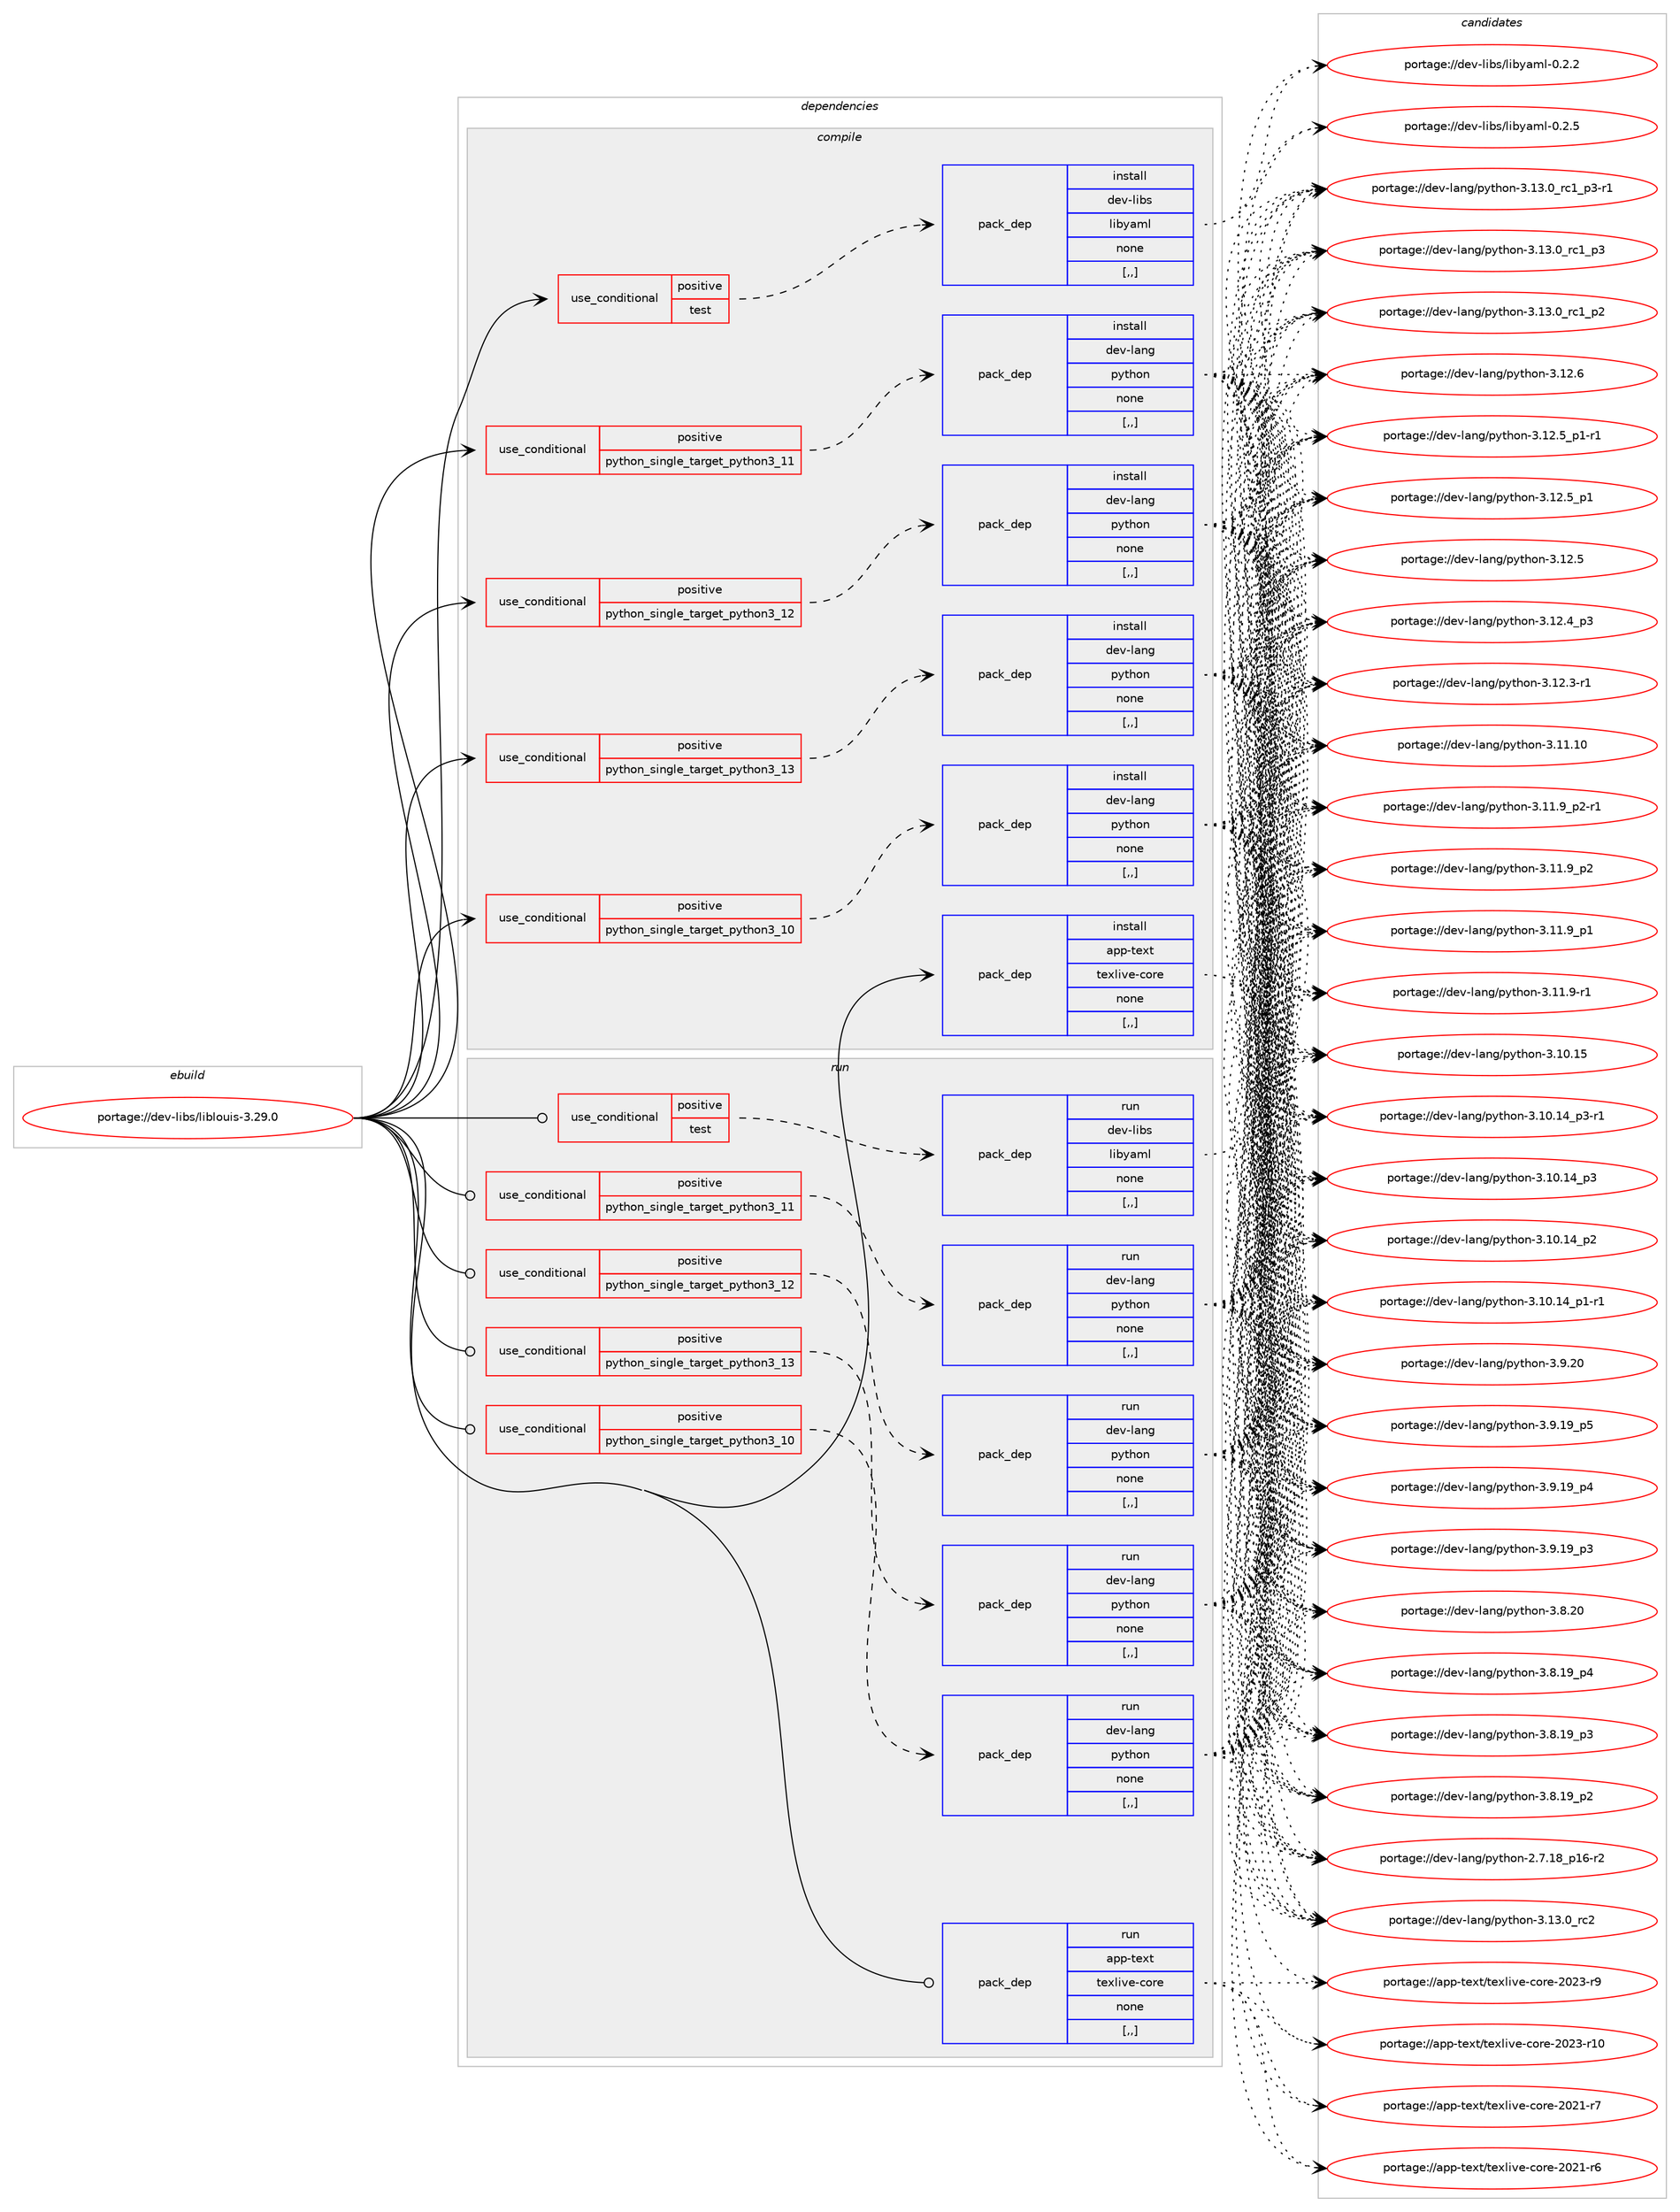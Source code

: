 digraph prolog {

# *************
# Graph options
# *************

newrank=true;
concentrate=true;
compound=true;
graph [rankdir=LR,fontname=Helvetica,fontsize=10,ranksep=1.5];#, ranksep=2.5, nodesep=0.2];
edge  [arrowhead=vee];
node  [fontname=Helvetica,fontsize=10];

# **********
# The ebuild
# **********

subgraph cluster_leftcol {
color=gray;
label=<<i>ebuild</i>>;
id [label="portage://dev-libs/liblouis-3.29.0", color=red, width=4, href="../dev-libs/liblouis-3.29.0.svg"];
}

# ****************
# The dependencies
# ****************

subgraph cluster_midcol {
color=gray;
label=<<i>dependencies</i>>;
subgraph cluster_compile {
fillcolor="#eeeeee";
style=filled;
label=<<i>compile</i>>;
subgraph cond157088 {
dependency604675 [label=<<TABLE BORDER="0" CELLBORDER="1" CELLSPACING="0" CELLPADDING="4"><TR><TD ROWSPAN="3" CELLPADDING="10">use_conditional</TD></TR><TR><TD>positive</TD></TR><TR><TD>python_single_target_python3_10</TD></TR></TABLE>>, shape=none, color=red];
subgraph pack442822 {
dependency604676 [label=<<TABLE BORDER="0" CELLBORDER="1" CELLSPACING="0" CELLPADDING="4" WIDTH="220"><TR><TD ROWSPAN="6" CELLPADDING="30">pack_dep</TD></TR><TR><TD WIDTH="110">install</TD></TR><TR><TD>dev-lang</TD></TR><TR><TD>python</TD></TR><TR><TD>none</TD></TR><TR><TD>[,,]</TD></TR></TABLE>>, shape=none, color=blue];
}
dependency604675:e -> dependency604676:w [weight=20,style="dashed",arrowhead="vee"];
}
id:e -> dependency604675:w [weight=20,style="solid",arrowhead="vee"];
subgraph cond157089 {
dependency604677 [label=<<TABLE BORDER="0" CELLBORDER="1" CELLSPACING="0" CELLPADDING="4"><TR><TD ROWSPAN="3" CELLPADDING="10">use_conditional</TD></TR><TR><TD>positive</TD></TR><TR><TD>python_single_target_python3_11</TD></TR></TABLE>>, shape=none, color=red];
subgraph pack442823 {
dependency604678 [label=<<TABLE BORDER="0" CELLBORDER="1" CELLSPACING="0" CELLPADDING="4" WIDTH="220"><TR><TD ROWSPAN="6" CELLPADDING="30">pack_dep</TD></TR><TR><TD WIDTH="110">install</TD></TR><TR><TD>dev-lang</TD></TR><TR><TD>python</TD></TR><TR><TD>none</TD></TR><TR><TD>[,,]</TD></TR></TABLE>>, shape=none, color=blue];
}
dependency604677:e -> dependency604678:w [weight=20,style="dashed",arrowhead="vee"];
}
id:e -> dependency604677:w [weight=20,style="solid",arrowhead="vee"];
subgraph cond157090 {
dependency604679 [label=<<TABLE BORDER="0" CELLBORDER="1" CELLSPACING="0" CELLPADDING="4"><TR><TD ROWSPAN="3" CELLPADDING="10">use_conditional</TD></TR><TR><TD>positive</TD></TR><TR><TD>python_single_target_python3_12</TD></TR></TABLE>>, shape=none, color=red];
subgraph pack442824 {
dependency604680 [label=<<TABLE BORDER="0" CELLBORDER="1" CELLSPACING="0" CELLPADDING="4" WIDTH="220"><TR><TD ROWSPAN="6" CELLPADDING="30">pack_dep</TD></TR><TR><TD WIDTH="110">install</TD></TR><TR><TD>dev-lang</TD></TR><TR><TD>python</TD></TR><TR><TD>none</TD></TR><TR><TD>[,,]</TD></TR></TABLE>>, shape=none, color=blue];
}
dependency604679:e -> dependency604680:w [weight=20,style="dashed",arrowhead="vee"];
}
id:e -> dependency604679:w [weight=20,style="solid",arrowhead="vee"];
subgraph cond157091 {
dependency604681 [label=<<TABLE BORDER="0" CELLBORDER="1" CELLSPACING="0" CELLPADDING="4"><TR><TD ROWSPAN="3" CELLPADDING="10">use_conditional</TD></TR><TR><TD>positive</TD></TR><TR><TD>python_single_target_python3_13</TD></TR></TABLE>>, shape=none, color=red];
subgraph pack442825 {
dependency604682 [label=<<TABLE BORDER="0" CELLBORDER="1" CELLSPACING="0" CELLPADDING="4" WIDTH="220"><TR><TD ROWSPAN="6" CELLPADDING="30">pack_dep</TD></TR><TR><TD WIDTH="110">install</TD></TR><TR><TD>dev-lang</TD></TR><TR><TD>python</TD></TR><TR><TD>none</TD></TR><TR><TD>[,,]</TD></TR></TABLE>>, shape=none, color=blue];
}
dependency604681:e -> dependency604682:w [weight=20,style="dashed",arrowhead="vee"];
}
id:e -> dependency604681:w [weight=20,style="solid",arrowhead="vee"];
subgraph cond157092 {
dependency604683 [label=<<TABLE BORDER="0" CELLBORDER="1" CELLSPACING="0" CELLPADDING="4"><TR><TD ROWSPAN="3" CELLPADDING="10">use_conditional</TD></TR><TR><TD>positive</TD></TR><TR><TD>test</TD></TR></TABLE>>, shape=none, color=red];
subgraph pack442826 {
dependency604684 [label=<<TABLE BORDER="0" CELLBORDER="1" CELLSPACING="0" CELLPADDING="4" WIDTH="220"><TR><TD ROWSPAN="6" CELLPADDING="30">pack_dep</TD></TR><TR><TD WIDTH="110">install</TD></TR><TR><TD>dev-libs</TD></TR><TR><TD>libyaml</TD></TR><TR><TD>none</TD></TR><TR><TD>[,,]</TD></TR></TABLE>>, shape=none, color=blue];
}
dependency604683:e -> dependency604684:w [weight=20,style="dashed",arrowhead="vee"];
}
id:e -> dependency604683:w [weight=20,style="solid",arrowhead="vee"];
subgraph pack442827 {
dependency604685 [label=<<TABLE BORDER="0" CELLBORDER="1" CELLSPACING="0" CELLPADDING="4" WIDTH="220"><TR><TD ROWSPAN="6" CELLPADDING="30">pack_dep</TD></TR><TR><TD WIDTH="110">install</TD></TR><TR><TD>app-text</TD></TR><TR><TD>texlive-core</TD></TR><TR><TD>none</TD></TR><TR><TD>[,,]</TD></TR></TABLE>>, shape=none, color=blue];
}
id:e -> dependency604685:w [weight=20,style="solid",arrowhead="vee"];
}
subgraph cluster_compileandrun {
fillcolor="#eeeeee";
style=filled;
label=<<i>compile and run</i>>;
}
subgraph cluster_run {
fillcolor="#eeeeee";
style=filled;
label=<<i>run</i>>;
subgraph cond157093 {
dependency604686 [label=<<TABLE BORDER="0" CELLBORDER="1" CELLSPACING="0" CELLPADDING="4"><TR><TD ROWSPAN="3" CELLPADDING="10">use_conditional</TD></TR><TR><TD>positive</TD></TR><TR><TD>python_single_target_python3_10</TD></TR></TABLE>>, shape=none, color=red];
subgraph pack442828 {
dependency604687 [label=<<TABLE BORDER="0" CELLBORDER="1" CELLSPACING="0" CELLPADDING="4" WIDTH="220"><TR><TD ROWSPAN="6" CELLPADDING="30">pack_dep</TD></TR><TR><TD WIDTH="110">run</TD></TR><TR><TD>dev-lang</TD></TR><TR><TD>python</TD></TR><TR><TD>none</TD></TR><TR><TD>[,,]</TD></TR></TABLE>>, shape=none, color=blue];
}
dependency604686:e -> dependency604687:w [weight=20,style="dashed",arrowhead="vee"];
}
id:e -> dependency604686:w [weight=20,style="solid",arrowhead="odot"];
subgraph cond157094 {
dependency604688 [label=<<TABLE BORDER="0" CELLBORDER="1" CELLSPACING="0" CELLPADDING="4"><TR><TD ROWSPAN="3" CELLPADDING="10">use_conditional</TD></TR><TR><TD>positive</TD></TR><TR><TD>python_single_target_python3_11</TD></TR></TABLE>>, shape=none, color=red];
subgraph pack442829 {
dependency604689 [label=<<TABLE BORDER="0" CELLBORDER="1" CELLSPACING="0" CELLPADDING="4" WIDTH="220"><TR><TD ROWSPAN="6" CELLPADDING="30">pack_dep</TD></TR><TR><TD WIDTH="110">run</TD></TR><TR><TD>dev-lang</TD></TR><TR><TD>python</TD></TR><TR><TD>none</TD></TR><TR><TD>[,,]</TD></TR></TABLE>>, shape=none, color=blue];
}
dependency604688:e -> dependency604689:w [weight=20,style="dashed",arrowhead="vee"];
}
id:e -> dependency604688:w [weight=20,style="solid",arrowhead="odot"];
subgraph cond157095 {
dependency604690 [label=<<TABLE BORDER="0" CELLBORDER="1" CELLSPACING="0" CELLPADDING="4"><TR><TD ROWSPAN="3" CELLPADDING="10">use_conditional</TD></TR><TR><TD>positive</TD></TR><TR><TD>python_single_target_python3_12</TD></TR></TABLE>>, shape=none, color=red];
subgraph pack442830 {
dependency604691 [label=<<TABLE BORDER="0" CELLBORDER="1" CELLSPACING="0" CELLPADDING="4" WIDTH="220"><TR><TD ROWSPAN="6" CELLPADDING="30">pack_dep</TD></TR><TR><TD WIDTH="110">run</TD></TR><TR><TD>dev-lang</TD></TR><TR><TD>python</TD></TR><TR><TD>none</TD></TR><TR><TD>[,,]</TD></TR></TABLE>>, shape=none, color=blue];
}
dependency604690:e -> dependency604691:w [weight=20,style="dashed",arrowhead="vee"];
}
id:e -> dependency604690:w [weight=20,style="solid",arrowhead="odot"];
subgraph cond157096 {
dependency604692 [label=<<TABLE BORDER="0" CELLBORDER="1" CELLSPACING="0" CELLPADDING="4"><TR><TD ROWSPAN="3" CELLPADDING="10">use_conditional</TD></TR><TR><TD>positive</TD></TR><TR><TD>python_single_target_python3_13</TD></TR></TABLE>>, shape=none, color=red];
subgraph pack442831 {
dependency604693 [label=<<TABLE BORDER="0" CELLBORDER="1" CELLSPACING="0" CELLPADDING="4" WIDTH="220"><TR><TD ROWSPAN="6" CELLPADDING="30">pack_dep</TD></TR><TR><TD WIDTH="110">run</TD></TR><TR><TD>dev-lang</TD></TR><TR><TD>python</TD></TR><TR><TD>none</TD></TR><TR><TD>[,,]</TD></TR></TABLE>>, shape=none, color=blue];
}
dependency604692:e -> dependency604693:w [weight=20,style="dashed",arrowhead="vee"];
}
id:e -> dependency604692:w [weight=20,style="solid",arrowhead="odot"];
subgraph cond157097 {
dependency604694 [label=<<TABLE BORDER="0" CELLBORDER="1" CELLSPACING="0" CELLPADDING="4"><TR><TD ROWSPAN="3" CELLPADDING="10">use_conditional</TD></TR><TR><TD>positive</TD></TR><TR><TD>test</TD></TR></TABLE>>, shape=none, color=red];
subgraph pack442832 {
dependency604695 [label=<<TABLE BORDER="0" CELLBORDER="1" CELLSPACING="0" CELLPADDING="4" WIDTH="220"><TR><TD ROWSPAN="6" CELLPADDING="30">pack_dep</TD></TR><TR><TD WIDTH="110">run</TD></TR><TR><TD>dev-libs</TD></TR><TR><TD>libyaml</TD></TR><TR><TD>none</TD></TR><TR><TD>[,,]</TD></TR></TABLE>>, shape=none, color=blue];
}
dependency604694:e -> dependency604695:w [weight=20,style="dashed",arrowhead="vee"];
}
id:e -> dependency604694:w [weight=20,style="solid",arrowhead="odot"];
subgraph pack442833 {
dependency604696 [label=<<TABLE BORDER="0" CELLBORDER="1" CELLSPACING="0" CELLPADDING="4" WIDTH="220"><TR><TD ROWSPAN="6" CELLPADDING="30">pack_dep</TD></TR><TR><TD WIDTH="110">run</TD></TR><TR><TD>app-text</TD></TR><TR><TD>texlive-core</TD></TR><TR><TD>none</TD></TR><TR><TD>[,,]</TD></TR></TABLE>>, shape=none, color=blue];
}
id:e -> dependency604696:w [weight=20,style="solid",arrowhead="odot"];
}
}

# **************
# The candidates
# **************

subgraph cluster_choices {
rank=same;
color=gray;
label=<<i>candidates</i>>;

subgraph choice442822 {
color=black;
nodesep=1;
choice10010111845108971101034711212111610411111045514649514648951149950 [label="portage://dev-lang/python-3.13.0_rc2", color=red, width=4,href="../dev-lang/python-3.13.0_rc2.svg"];
choice1001011184510897110103471121211161041111104551464951464895114994995112514511449 [label="portage://dev-lang/python-3.13.0_rc1_p3-r1", color=red, width=4,href="../dev-lang/python-3.13.0_rc1_p3-r1.svg"];
choice100101118451089711010347112121116104111110455146495146489511499499511251 [label="portage://dev-lang/python-3.13.0_rc1_p3", color=red, width=4,href="../dev-lang/python-3.13.0_rc1_p3.svg"];
choice100101118451089711010347112121116104111110455146495146489511499499511250 [label="portage://dev-lang/python-3.13.0_rc1_p2", color=red, width=4,href="../dev-lang/python-3.13.0_rc1_p2.svg"];
choice10010111845108971101034711212111610411111045514649504654 [label="portage://dev-lang/python-3.12.6", color=red, width=4,href="../dev-lang/python-3.12.6.svg"];
choice1001011184510897110103471121211161041111104551464950465395112494511449 [label="portage://dev-lang/python-3.12.5_p1-r1", color=red, width=4,href="../dev-lang/python-3.12.5_p1-r1.svg"];
choice100101118451089711010347112121116104111110455146495046539511249 [label="portage://dev-lang/python-3.12.5_p1", color=red, width=4,href="../dev-lang/python-3.12.5_p1.svg"];
choice10010111845108971101034711212111610411111045514649504653 [label="portage://dev-lang/python-3.12.5", color=red, width=4,href="../dev-lang/python-3.12.5.svg"];
choice100101118451089711010347112121116104111110455146495046529511251 [label="portage://dev-lang/python-3.12.4_p3", color=red, width=4,href="../dev-lang/python-3.12.4_p3.svg"];
choice100101118451089711010347112121116104111110455146495046514511449 [label="portage://dev-lang/python-3.12.3-r1", color=red, width=4,href="../dev-lang/python-3.12.3-r1.svg"];
choice1001011184510897110103471121211161041111104551464949464948 [label="portage://dev-lang/python-3.11.10", color=red, width=4,href="../dev-lang/python-3.11.10.svg"];
choice1001011184510897110103471121211161041111104551464949465795112504511449 [label="portage://dev-lang/python-3.11.9_p2-r1", color=red, width=4,href="../dev-lang/python-3.11.9_p2-r1.svg"];
choice100101118451089711010347112121116104111110455146494946579511250 [label="portage://dev-lang/python-3.11.9_p2", color=red, width=4,href="../dev-lang/python-3.11.9_p2.svg"];
choice100101118451089711010347112121116104111110455146494946579511249 [label="portage://dev-lang/python-3.11.9_p1", color=red, width=4,href="../dev-lang/python-3.11.9_p1.svg"];
choice100101118451089711010347112121116104111110455146494946574511449 [label="portage://dev-lang/python-3.11.9-r1", color=red, width=4,href="../dev-lang/python-3.11.9-r1.svg"];
choice1001011184510897110103471121211161041111104551464948464953 [label="portage://dev-lang/python-3.10.15", color=red, width=4,href="../dev-lang/python-3.10.15.svg"];
choice100101118451089711010347112121116104111110455146494846495295112514511449 [label="portage://dev-lang/python-3.10.14_p3-r1", color=red, width=4,href="../dev-lang/python-3.10.14_p3-r1.svg"];
choice10010111845108971101034711212111610411111045514649484649529511251 [label="portage://dev-lang/python-3.10.14_p3", color=red, width=4,href="../dev-lang/python-3.10.14_p3.svg"];
choice10010111845108971101034711212111610411111045514649484649529511250 [label="portage://dev-lang/python-3.10.14_p2", color=red, width=4,href="../dev-lang/python-3.10.14_p2.svg"];
choice100101118451089711010347112121116104111110455146494846495295112494511449 [label="portage://dev-lang/python-3.10.14_p1-r1", color=red, width=4,href="../dev-lang/python-3.10.14_p1-r1.svg"];
choice10010111845108971101034711212111610411111045514657465048 [label="portage://dev-lang/python-3.9.20", color=red, width=4,href="../dev-lang/python-3.9.20.svg"];
choice100101118451089711010347112121116104111110455146574649579511253 [label="portage://dev-lang/python-3.9.19_p5", color=red, width=4,href="../dev-lang/python-3.9.19_p5.svg"];
choice100101118451089711010347112121116104111110455146574649579511252 [label="portage://dev-lang/python-3.9.19_p4", color=red, width=4,href="../dev-lang/python-3.9.19_p4.svg"];
choice100101118451089711010347112121116104111110455146574649579511251 [label="portage://dev-lang/python-3.9.19_p3", color=red, width=4,href="../dev-lang/python-3.9.19_p3.svg"];
choice10010111845108971101034711212111610411111045514656465048 [label="portage://dev-lang/python-3.8.20", color=red, width=4,href="../dev-lang/python-3.8.20.svg"];
choice100101118451089711010347112121116104111110455146564649579511252 [label="portage://dev-lang/python-3.8.19_p4", color=red, width=4,href="../dev-lang/python-3.8.19_p4.svg"];
choice100101118451089711010347112121116104111110455146564649579511251 [label="portage://dev-lang/python-3.8.19_p3", color=red, width=4,href="../dev-lang/python-3.8.19_p3.svg"];
choice100101118451089711010347112121116104111110455146564649579511250 [label="portage://dev-lang/python-3.8.19_p2", color=red, width=4,href="../dev-lang/python-3.8.19_p2.svg"];
choice100101118451089711010347112121116104111110455046554649569511249544511450 [label="portage://dev-lang/python-2.7.18_p16-r2", color=red, width=4,href="../dev-lang/python-2.7.18_p16-r2.svg"];
dependency604676:e -> choice10010111845108971101034711212111610411111045514649514648951149950:w [style=dotted,weight="100"];
dependency604676:e -> choice1001011184510897110103471121211161041111104551464951464895114994995112514511449:w [style=dotted,weight="100"];
dependency604676:e -> choice100101118451089711010347112121116104111110455146495146489511499499511251:w [style=dotted,weight="100"];
dependency604676:e -> choice100101118451089711010347112121116104111110455146495146489511499499511250:w [style=dotted,weight="100"];
dependency604676:e -> choice10010111845108971101034711212111610411111045514649504654:w [style=dotted,weight="100"];
dependency604676:e -> choice1001011184510897110103471121211161041111104551464950465395112494511449:w [style=dotted,weight="100"];
dependency604676:e -> choice100101118451089711010347112121116104111110455146495046539511249:w [style=dotted,weight="100"];
dependency604676:e -> choice10010111845108971101034711212111610411111045514649504653:w [style=dotted,weight="100"];
dependency604676:e -> choice100101118451089711010347112121116104111110455146495046529511251:w [style=dotted,weight="100"];
dependency604676:e -> choice100101118451089711010347112121116104111110455146495046514511449:w [style=dotted,weight="100"];
dependency604676:e -> choice1001011184510897110103471121211161041111104551464949464948:w [style=dotted,weight="100"];
dependency604676:e -> choice1001011184510897110103471121211161041111104551464949465795112504511449:w [style=dotted,weight="100"];
dependency604676:e -> choice100101118451089711010347112121116104111110455146494946579511250:w [style=dotted,weight="100"];
dependency604676:e -> choice100101118451089711010347112121116104111110455146494946579511249:w [style=dotted,weight="100"];
dependency604676:e -> choice100101118451089711010347112121116104111110455146494946574511449:w [style=dotted,weight="100"];
dependency604676:e -> choice1001011184510897110103471121211161041111104551464948464953:w [style=dotted,weight="100"];
dependency604676:e -> choice100101118451089711010347112121116104111110455146494846495295112514511449:w [style=dotted,weight="100"];
dependency604676:e -> choice10010111845108971101034711212111610411111045514649484649529511251:w [style=dotted,weight="100"];
dependency604676:e -> choice10010111845108971101034711212111610411111045514649484649529511250:w [style=dotted,weight="100"];
dependency604676:e -> choice100101118451089711010347112121116104111110455146494846495295112494511449:w [style=dotted,weight="100"];
dependency604676:e -> choice10010111845108971101034711212111610411111045514657465048:w [style=dotted,weight="100"];
dependency604676:e -> choice100101118451089711010347112121116104111110455146574649579511253:w [style=dotted,weight="100"];
dependency604676:e -> choice100101118451089711010347112121116104111110455146574649579511252:w [style=dotted,weight="100"];
dependency604676:e -> choice100101118451089711010347112121116104111110455146574649579511251:w [style=dotted,weight="100"];
dependency604676:e -> choice10010111845108971101034711212111610411111045514656465048:w [style=dotted,weight="100"];
dependency604676:e -> choice100101118451089711010347112121116104111110455146564649579511252:w [style=dotted,weight="100"];
dependency604676:e -> choice100101118451089711010347112121116104111110455146564649579511251:w [style=dotted,weight="100"];
dependency604676:e -> choice100101118451089711010347112121116104111110455146564649579511250:w [style=dotted,weight="100"];
dependency604676:e -> choice100101118451089711010347112121116104111110455046554649569511249544511450:w [style=dotted,weight="100"];
}
subgraph choice442823 {
color=black;
nodesep=1;
choice10010111845108971101034711212111610411111045514649514648951149950 [label="portage://dev-lang/python-3.13.0_rc2", color=red, width=4,href="../dev-lang/python-3.13.0_rc2.svg"];
choice1001011184510897110103471121211161041111104551464951464895114994995112514511449 [label="portage://dev-lang/python-3.13.0_rc1_p3-r1", color=red, width=4,href="../dev-lang/python-3.13.0_rc1_p3-r1.svg"];
choice100101118451089711010347112121116104111110455146495146489511499499511251 [label="portage://dev-lang/python-3.13.0_rc1_p3", color=red, width=4,href="../dev-lang/python-3.13.0_rc1_p3.svg"];
choice100101118451089711010347112121116104111110455146495146489511499499511250 [label="portage://dev-lang/python-3.13.0_rc1_p2", color=red, width=4,href="../dev-lang/python-3.13.0_rc1_p2.svg"];
choice10010111845108971101034711212111610411111045514649504654 [label="portage://dev-lang/python-3.12.6", color=red, width=4,href="../dev-lang/python-3.12.6.svg"];
choice1001011184510897110103471121211161041111104551464950465395112494511449 [label="portage://dev-lang/python-3.12.5_p1-r1", color=red, width=4,href="../dev-lang/python-3.12.5_p1-r1.svg"];
choice100101118451089711010347112121116104111110455146495046539511249 [label="portage://dev-lang/python-3.12.5_p1", color=red, width=4,href="../dev-lang/python-3.12.5_p1.svg"];
choice10010111845108971101034711212111610411111045514649504653 [label="portage://dev-lang/python-3.12.5", color=red, width=4,href="../dev-lang/python-3.12.5.svg"];
choice100101118451089711010347112121116104111110455146495046529511251 [label="portage://dev-lang/python-3.12.4_p3", color=red, width=4,href="../dev-lang/python-3.12.4_p3.svg"];
choice100101118451089711010347112121116104111110455146495046514511449 [label="portage://dev-lang/python-3.12.3-r1", color=red, width=4,href="../dev-lang/python-3.12.3-r1.svg"];
choice1001011184510897110103471121211161041111104551464949464948 [label="portage://dev-lang/python-3.11.10", color=red, width=4,href="../dev-lang/python-3.11.10.svg"];
choice1001011184510897110103471121211161041111104551464949465795112504511449 [label="portage://dev-lang/python-3.11.9_p2-r1", color=red, width=4,href="../dev-lang/python-3.11.9_p2-r1.svg"];
choice100101118451089711010347112121116104111110455146494946579511250 [label="portage://dev-lang/python-3.11.9_p2", color=red, width=4,href="../dev-lang/python-3.11.9_p2.svg"];
choice100101118451089711010347112121116104111110455146494946579511249 [label="portage://dev-lang/python-3.11.9_p1", color=red, width=4,href="../dev-lang/python-3.11.9_p1.svg"];
choice100101118451089711010347112121116104111110455146494946574511449 [label="portage://dev-lang/python-3.11.9-r1", color=red, width=4,href="../dev-lang/python-3.11.9-r1.svg"];
choice1001011184510897110103471121211161041111104551464948464953 [label="portage://dev-lang/python-3.10.15", color=red, width=4,href="../dev-lang/python-3.10.15.svg"];
choice100101118451089711010347112121116104111110455146494846495295112514511449 [label="portage://dev-lang/python-3.10.14_p3-r1", color=red, width=4,href="../dev-lang/python-3.10.14_p3-r1.svg"];
choice10010111845108971101034711212111610411111045514649484649529511251 [label="portage://dev-lang/python-3.10.14_p3", color=red, width=4,href="../dev-lang/python-3.10.14_p3.svg"];
choice10010111845108971101034711212111610411111045514649484649529511250 [label="portage://dev-lang/python-3.10.14_p2", color=red, width=4,href="../dev-lang/python-3.10.14_p2.svg"];
choice100101118451089711010347112121116104111110455146494846495295112494511449 [label="portage://dev-lang/python-3.10.14_p1-r1", color=red, width=4,href="../dev-lang/python-3.10.14_p1-r1.svg"];
choice10010111845108971101034711212111610411111045514657465048 [label="portage://dev-lang/python-3.9.20", color=red, width=4,href="../dev-lang/python-3.9.20.svg"];
choice100101118451089711010347112121116104111110455146574649579511253 [label="portage://dev-lang/python-3.9.19_p5", color=red, width=4,href="../dev-lang/python-3.9.19_p5.svg"];
choice100101118451089711010347112121116104111110455146574649579511252 [label="portage://dev-lang/python-3.9.19_p4", color=red, width=4,href="../dev-lang/python-3.9.19_p4.svg"];
choice100101118451089711010347112121116104111110455146574649579511251 [label="portage://dev-lang/python-3.9.19_p3", color=red, width=4,href="../dev-lang/python-3.9.19_p3.svg"];
choice10010111845108971101034711212111610411111045514656465048 [label="portage://dev-lang/python-3.8.20", color=red, width=4,href="../dev-lang/python-3.8.20.svg"];
choice100101118451089711010347112121116104111110455146564649579511252 [label="portage://dev-lang/python-3.8.19_p4", color=red, width=4,href="../dev-lang/python-3.8.19_p4.svg"];
choice100101118451089711010347112121116104111110455146564649579511251 [label="portage://dev-lang/python-3.8.19_p3", color=red, width=4,href="../dev-lang/python-3.8.19_p3.svg"];
choice100101118451089711010347112121116104111110455146564649579511250 [label="portage://dev-lang/python-3.8.19_p2", color=red, width=4,href="../dev-lang/python-3.8.19_p2.svg"];
choice100101118451089711010347112121116104111110455046554649569511249544511450 [label="portage://dev-lang/python-2.7.18_p16-r2", color=red, width=4,href="../dev-lang/python-2.7.18_p16-r2.svg"];
dependency604678:e -> choice10010111845108971101034711212111610411111045514649514648951149950:w [style=dotted,weight="100"];
dependency604678:e -> choice1001011184510897110103471121211161041111104551464951464895114994995112514511449:w [style=dotted,weight="100"];
dependency604678:e -> choice100101118451089711010347112121116104111110455146495146489511499499511251:w [style=dotted,weight="100"];
dependency604678:e -> choice100101118451089711010347112121116104111110455146495146489511499499511250:w [style=dotted,weight="100"];
dependency604678:e -> choice10010111845108971101034711212111610411111045514649504654:w [style=dotted,weight="100"];
dependency604678:e -> choice1001011184510897110103471121211161041111104551464950465395112494511449:w [style=dotted,weight="100"];
dependency604678:e -> choice100101118451089711010347112121116104111110455146495046539511249:w [style=dotted,weight="100"];
dependency604678:e -> choice10010111845108971101034711212111610411111045514649504653:w [style=dotted,weight="100"];
dependency604678:e -> choice100101118451089711010347112121116104111110455146495046529511251:w [style=dotted,weight="100"];
dependency604678:e -> choice100101118451089711010347112121116104111110455146495046514511449:w [style=dotted,weight="100"];
dependency604678:e -> choice1001011184510897110103471121211161041111104551464949464948:w [style=dotted,weight="100"];
dependency604678:e -> choice1001011184510897110103471121211161041111104551464949465795112504511449:w [style=dotted,weight="100"];
dependency604678:e -> choice100101118451089711010347112121116104111110455146494946579511250:w [style=dotted,weight="100"];
dependency604678:e -> choice100101118451089711010347112121116104111110455146494946579511249:w [style=dotted,weight="100"];
dependency604678:e -> choice100101118451089711010347112121116104111110455146494946574511449:w [style=dotted,weight="100"];
dependency604678:e -> choice1001011184510897110103471121211161041111104551464948464953:w [style=dotted,weight="100"];
dependency604678:e -> choice100101118451089711010347112121116104111110455146494846495295112514511449:w [style=dotted,weight="100"];
dependency604678:e -> choice10010111845108971101034711212111610411111045514649484649529511251:w [style=dotted,weight="100"];
dependency604678:e -> choice10010111845108971101034711212111610411111045514649484649529511250:w [style=dotted,weight="100"];
dependency604678:e -> choice100101118451089711010347112121116104111110455146494846495295112494511449:w [style=dotted,weight="100"];
dependency604678:e -> choice10010111845108971101034711212111610411111045514657465048:w [style=dotted,weight="100"];
dependency604678:e -> choice100101118451089711010347112121116104111110455146574649579511253:w [style=dotted,weight="100"];
dependency604678:e -> choice100101118451089711010347112121116104111110455146574649579511252:w [style=dotted,weight="100"];
dependency604678:e -> choice100101118451089711010347112121116104111110455146574649579511251:w [style=dotted,weight="100"];
dependency604678:e -> choice10010111845108971101034711212111610411111045514656465048:w [style=dotted,weight="100"];
dependency604678:e -> choice100101118451089711010347112121116104111110455146564649579511252:w [style=dotted,weight="100"];
dependency604678:e -> choice100101118451089711010347112121116104111110455146564649579511251:w [style=dotted,weight="100"];
dependency604678:e -> choice100101118451089711010347112121116104111110455146564649579511250:w [style=dotted,weight="100"];
dependency604678:e -> choice100101118451089711010347112121116104111110455046554649569511249544511450:w [style=dotted,weight="100"];
}
subgraph choice442824 {
color=black;
nodesep=1;
choice10010111845108971101034711212111610411111045514649514648951149950 [label="portage://dev-lang/python-3.13.0_rc2", color=red, width=4,href="../dev-lang/python-3.13.0_rc2.svg"];
choice1001011184510897110103471121211161041111104551464951464895114994995112514511449 [label="portage://dev-lang/python-3.13.0_rc1_p3-r1", color=red, width=4,href="../dev-lang/python-3.13.0_rc1_p3-r1.svg"];
choice100101118451089711010347112121116104111110455146495146489511499499511251 [label="portage://dev-lang/python-3.13.0_rc1_p3", color=red, width=4,href="../dev-lang/python-3.13.0_rc1_p3.svg"];
choice100101118451089711010347112121116104111110455146495146489511499499511250 [label="portage://dev-lang/python-3.13.0_rc1_p2", color=red, width=4,href="../dev-lang/python-3.13.0_rc1_p2.svg"];
choice10010111845108971101034711212111610411111045514649504654 [label="portage://dev-lang/python-3.12.6", color=red, width=4,href="../dev-lang/python-3.12.6.svg"];
choice1001011184510897110103471121211161041111104551464950465395112494511449 [label="portage://dev-lang/python-3.12.5_p1-r1", color=red, width=4,href="../dev-lang/python-3.12.5_p1-r1.svg"];
choice100101118451089711010347112121116104111110455146495046539511249 [label="portage://dev-lang/python-3.12.5_p1", color=red, width=4,href="../dev-lang/python-3.12.5_p1.svg"];
choice10010111845108971101034711212111610411111045514649504653 [label="portage://dev-lang/python-3.12.5", color=red, width=4,href="../dev-lang/python-3.12.5.svg"];
choice100101118451089711010347112121116104111110455146495046529511251 [label="portage://dev-lang/python-3.12.4_p3", color=red, width=4,href="../dev-lang/python-3.12.4_p3.svg"];
choice100101118451089711010347112121116104111110455146495046514511449 [label="portage://dev-lang/python-3.12.3-r1", color=red, width=4,href="../dev-lang/python-3.12.3-r1.svg"];
choice1001011184510897110103471121211161041111104551464949464948 [label="portage://dev-lang/python-3.11.10", color=red, width=4,href="../dev-lang/python-3.11.10.svg"];
choice1001011184510897110103471121211161041111104551464949465795112504511449 [label="portage://dev-lang/python-3.11.9_p2-r1", color=red, width=4,href="../dev-lang/python-3.11.9_p2-r1.svg"];
choice100101118451089711010347112121116104111110455146494946579511250 [label="portage://dev-lang/python-3.11.9_p2", color=red, width=4,href="../dev-lang/python-3.11.9_p2.svg"];
choice100101118451089711010347112121116104111110455146494946579511249 [label="portage://dev-lang/python-3.11.9_p1", color=red, width=4,href="../dev-lang/python-3.11.9_p1.svg"];
choice100101118451089711010347112121116104111110455146494946574511449 [label="portage://dev-lang/python-3.11.9-r1", color=red, width=4,href="../dev-lang/python-3.11.9-r1.svg"];
choice1001011184510897110103471121211161041111104551464948464953 [label="portage://dev-lang/python-3.10.15", color=red, width=4,href="../dev-lang/python-3.10.15.svg"];
choice100101118451089711010347112121116104111110455146494846495295112514511449 [label="portage://dev-lang/python-3.10.14_p3-r1", color=red, width=4,href="../dev-lang/python-3.10.14_p3-r1.svg"];
choice10010111845108971101034711212111610411111045514649484649529511251 [label="portage://dev-lang/python-3.10.14_p3", color=red, width=4,href="../dev-lang/python-3.10.14_p3.svg"];
choice10010111845108971101034711212111610411111045514649484649529511250 [label="portage://dev-lang/python-3.10.14_p2", color=red, width=4,href="../dev-lang/python-3.10.14_p2.svg"];
choice100101118451089711010347112121116104111110455146494846495295112494511449 [label="portage://dev-lang/python-3.10.14_p1-r1", color=red, width=4,href="../dev-lang/python-3.10.14_p1-r1.svg"];
choice10010111845108971101034711212111610411111045514657465048 [label="portage://dev-lang/python-3.9.20", color=red, width=4,href="../dev-lang/python-3.9.20.svg"];
choice100101118451089711010347112121116104111110455146574649579511253 [label="portage://dev-lang/python-3.9.19_p5", color=red, width=4,href="../dev-lang/python-3.9.19_p5.svg"];
choice100101118451089711010347112121116104111110455146574649579511252 [label="portage://dev-lang/python-3.9.19_p4", color=red, width=4,href="../dev-lang/python-3.9.19_p4.svg"];
choice100101118451089711010347112121116104111110455146574649579511251 [label="portage://dev-lang/python-3.9.19_p3", color=red, width=4,href="../dev-lang/python-3.9.19_p3.svg"];
choice10010111845108971101034711212111610411111045514656465048 [label="portage://dev-lang/python-3.8.20", color=red, width=4,href="../dev-lang/python-3.8.20.svg"];
choice100101118451089711010347112121116104111110455146564649579511252 [label="portage://dev-lang/python-3.8.19_p4", color=red, width=4,href="../dev-lang/python-3.8.19_p4.svg"];
choice100101118451089711010347112121116104111110455146564649579511251 [label="portage://dev-lang/python-3.8.19_p3", color=red, width=4,href="../dev-lang/python-3.8.19_p3.svg"];
choice100101118451089711010347112121116104111110455146564649579511250 [label="portage://dev-lang/python-3.8.19_p2", color=red, width=4,href="../dev-lang/python-3.8.19_p2.svg"];
choice100101118451089711010347112121116104111110455046554649569511249544511450 [label="portage://dev-lang/python-2.7.18_p16-r2", color=red, width=4,href="../dev-lang/python-2.7.18_p16-r2.svg"];
dependency604680:e -> choice10010111845108971101034711212111610411111045514649514648951149950:w [style=dotted,weight="100"];
dependency604680:e -> choice1001011184510897110103471121211161041111104551464951464895114994995112514511449:w [style=dotted,weight="100"];
dependency604680:e -> choice100101118451089711010347112121116104111110455146495146489511499499511251:w [style=dotted,weight="100"];
dependency604680:e -> choice100101118451089711010347112121116104111110455146495146489511499499511250:w [style=dotted,weight="100"];
dependency604680:e -> choice10010111845108971101034711212111610411111045514649504654:w [style=dotted,weight="100"];
dependency604680:e -> choice1001011184510897110103471121211161041111104551464950465395112494511449:w [style=dotted,weight="100"];
dependency604680:e -> choice100101118451089711010347112121116104111110455146495046539511249:w [style=dotted,weight="100"];
dependency604680:e -> choice10010111845108971101034711212111610411111045514649504653:w [style=dotted,weight="100"];
dependency604680:e -> choice100101118451089711010347112121116104111110455146495046529511251:w [style=dotted,weight="100"];
dependency604680:e -> choice100101118451089711010347112121116104111110455146495046514511449:w [style=dotted,weight="100"];
dependency604680:e -> choice1001011184510897110103471121211161041111104551464949464948:w [style=dotted,weight="100"];
dependency604680:e -> choice1001011184510897110103471121211161041111104551464949465795112504511449:w [style=dotted,weight="100"];
dependency604680:e -> choice100101118451089711010347112121116104111110455146494946579511250:w [style=dotted,weight="100"];
dependency604680:e -> choice100101118451089711010347112121116104111110455146494946579511249:w [style=dotted,weight="100"];
dependency604680:e -> choice100101118451089711010347112121116104111110455146494946574511449:w [style=dotted,weight="100"];
dependency604680:e -> choice1001011184510897110103471121211161041111104551464948464953:w [style=dotted,weight="100"];
dependency604680:e -> choice100101118451089711010347112121116104111110455146494846495295112514511449:w [style=dotted,weight="100"];
dependency604680:e -> choice10010111845108971101034711212111610411111045514649484649529511251:w [style=dotted,weight="100"];
dependency604680:e -> choice10010111845108971101034711212111610411111045514649484649529511250:w [style=dotted,weight="100"];
dependency604680:e -> choice100101118451089711010347112121116104111110455146494846495295112494511449:w [style=dotted,weight="100"];
dependency604680:e -> choice10010111845108971101034711212111610411111045514657465048:w [style=dotted,weight="100"];
dependency604680:e -> choice100101118451089711010347112121116104111110455146574649579511253:w [style=dotted,weight="100"];
dependency604680:e -> choice100101118451089711010347112121116104111110455146574649579511252:w [style=dotted,weight="100"];
dependency604680:e -> choice100101118451089711010347112121116104111110455146574649579511251:w [style=dotted,weight="100"];
dependency604680:e -> choice10010111845108971101034711212111610411111045514656465048:w [style=dotted,weight="100"];
dependency604680:e -> choice100101118451089711010347112121116104111110455146564649579511252:w [style=dotted,weight="100"];
dependency604680:e -> choice100101118451089711010347112121116104111110455146564649579511251:w [style=dotted,weight="100"];
dependency604680:e -> choice100101118451089711010347112121116104111110455146564649579511250:w [style=dotted,weight="100"];
dependency604680:e -> choice100101118451089711010347112121116104111110455046554649569511249544511450:w [style=dotted,weight="100"];
}
subgraph choice442825 {
color=black;
nodesep=1;
choice10010111845108971101034711212111610411111045514649514648951149950 [label="portage://dev-lang/python-3.13.0_rc2", color=red, width=4,href="../dev-lang/python-3.13.0_rc2.svg"];
choice1001011184510897110103471121211161041111104551464951464895114994995112514511449 [label="portage://dev-lang/python-3.13.0_rc1_p3-r1", color=red, width=4,href="../dev-lang/python-3.13.0_rc1_p3-r1.svg"];
choice100101118451089711010347112121116104111110455146495146489511499499511251 [label="portage://dev-lang/python-3.13.0_rc1_p3", color=red, width=4,href="../dev-lang/python-3.13.0_rc1_p3.svg"];
choice100101118451089711010347112121116104111110455146495146489511499499511250 [label="portage://dev-lang/python-3.13.0_rc1_p2", color=red, width=4,href="../dev-lang/python-3.13.0_rc1_p2.svg"];
choice10010111845108971101034711212111610411111045514649504654 [label="portage://dev-lang/python-3.12.6", color=red, width=4,href="../dev-lang/python-3.12.6.svg"];
choice1001011184510897110103471121211161041111104551464950465395112494511449 [label="portage://dev-lang/python-3.12.5_p1-r1", color=red, width=4,href="../dev-lang/python-3.12.5_p1-r1.svg"];
choice100101118451089711010347112121116104111110455146495046539511249 [label="portage://dev-lang/python-3.12.5_p1", color=red, width=4,href="../dev-lang/python-3.12.5_p1.svg"];
choice10010111845108971101034711212111610411111045514649504653 [label="portage://dev-lang/python-3.12.5", color=red, width=4,href="../dev-lang/python-3.12.5.svg"];
choice100101118451089711010347112121116104111110455146495046529511251 [label="portage://dev-lang/python-3.12.4_p3", color=red, width=4,href="../dev-lang/python-3.12.4_p3.svg"];
choice100101118451089711010347112121116104111110455146495046514511449 [label="portage://dev-lang/python-3.12.3-r1", color=red, width=4,href="../dev-lang/python-3.12.3-r1.svg"];
choice1001011184510897110103471121211161041111104551464949464948 [label="portage://dev-lang/python-3.11.10", color=red, width=4,href="../dev-lang/python-3.11.10.svg"];
choice1001011184510897110103471121211161041111104551464949465795112504511449 [label="portage://dev-lang/python-3.11.9_p2-r1", color=red, width=4,href="../dev-lang/python-3.11.9_p2-r1.svg"];
choice100101118451089711010347112121116104111110455146494946579511250 [label="portage://dev-lang/python-3.11.9_p2", color=red, width=4,href="../dev-lang/python-3.11.9_p2.svg"];
choice100101118451089711010347112121116104111110455146494946579511249 [label="portage://dev-lang/python-3.11.9_p1", color=red, width=4,href="../dev-lang/python-3.11.9_p1.svg"];
choice100101118451089711010347112121116104111110455146494946574511449 [label="portage://dev-lang/python-3.11.9-r1", color=red, width=4,href="../dev-lang/python-3.11.9-r1.svg"];
choice1001011184510897110103471121211161041111104551464948464953 [label="portage://dev-lang/python-3.10.15", color=red, width=4,href="../dev-lang/python-3.10.15.svg"];
choice100101118451089711010347112121116104111110455146494846495295112514511449 [label="portage://dev-lang/python-3.10.14_p3-r1", color=red, width=4,href="../dev-lang/python-3.10.14_p3-r1.svg"];
choice10010111845108971101034711212111610411111045514649484649529511251 [label="portage://dev-lang/python-3.10.14_p3", color=red, width=4,href="../dev-lang/python-3.10.14_p3.svg"];
choice10010111845108971101034711212111610411111045514649484649529511250 [label="portage://dev-lang/python-3.10.14_p2", color=red, width=4,href="../dev-lang/python-3.10.14_p2.svg"];
choice100101118451089711010347112121116104111110455146494846495295112494511449 [label="portage://dev-lang/python-3.10.14_p1-r1", color=red, width=4,href="../dev-lang/python-3.10.14_p1-r1.svg"];
choice10010111845108971101034711212111610411111045514657465048 [label="portage://dev-lang/python-3.9.20", color=red, width=4,href="../dev-lang/python-3.9.20.svg"];
choice100101118451089711010347112121116104111110455146574649579511253 [label="portage://dev-lang/python-3.9.19_p5", color=red, width=4,href="../dev-lang/python-3.9.19_p5.svg"];
choice100101118451089711010347112121116104111110455146574649579511252 [label="portage://dev-lang/python-3.9.19_p4", color=red, width=4,href="../dev-lang/python-3.9.19_p4.svg"];
choice100101118451089711010347112121116104111110455146574649579511251 [label="portage://dev-lang/python-3.9.19_p3", color=red, width=4,href="../dev-lang/python-3.9.19_p3.svg"];
choice10010111845108971101034711212111610411111045514656465048 [label="portage://dev-lang/python-3.8.20", color=red, width=4,href="../dev-lang/python-3.8.20.svg"];
choice100101118451089711010347112121116104111110455146564649579511252 [label="portage://dev-lang/python-3.8.19_p4", color=red, width=4,href="../dev-lang/python-3.8.19_p4.svg"];
choice100101118451089711010347112121116104111110455146564649579511251 [label="portage://dev-lang/python-3.8.19_p3", color=red, width=4,href="../dev-lang/python-3.8.19_p3.svg"];
choice100101118451089711010347112121116104111110455146564649579511250 [label="portage://dev-lang/python-3.8.19_p2", color=red, width=4,href="../dev-lang/python-3.8.19_p2.svg"];
choice100101118451089711010347112121116104111110455046554649569511249544511450 [label="portage://dev-lang/python-2.7.18_p16-r2", color=red, width=4,href="../dev-lang/python-2.7.18_p16-r2.svg"];
dependency604682:e -> choice10010111845108971101034711212111610411111045514649514648951149950:w [style=dotted,weight="100"];
dependency604682:e -> choice1001011184510897110103471121211161041111104551464951464895114994995112514511449:w [style=dotted,weight="100"];
dependency604682:e -> choice100101118451089711010347112121116104111110455146495146489511499499511251:w [style=dotted,weight="100"];
dependency604682:e -> choice100101118451089711010347112121116104111110455146495146489511499499511250:w [style=dotted,weight="100"];
dependency604682:e -> choice10010111845108971101034711212111610411111045514649504654:w [style=dotted,weight="100"];
dependency604682:e -> choice1001011184510897110103471121211161041111104551464950465395112494511449:w [style=dotted,weight="100"];
dependency604682:e -> choice100101118451089711010347112121116104111110455146495046539511249:w [style=dotted,weight="100"];
dependency604682:e -> choice10010111845108971101034711212111610411111045514649504653:w [style=dotted,weight="100"];
dependency604682:e -> choice100101118451089711010347112121116104111110455146495046529511251:w [style=dotted,weight="100"];
dependency604682:e -> choice100101118451089711010347112121116104111110455146495046514511449:w [style=dotted,weight="100"];
dependency604682:e -> choice1001011184510897110103471121211161041111104551464949464948:w [style=dotted,weight="100"];
dependency604682:e -> choice1001011184510897110103471121211161041111104551464949465795112504511449:w [style=dotted,weight="100"];
dependency604682:e -> choice100101118451089711010347112121116104111110455146494946579511250:w [style=dotted,weight="100"];
dependency604682:e -> choice100101118451089711010347112121116104111110455146494946579511249:w [style=dotted,weight="100"];
dependency604682:e -> choice100101118451089711010347112121116104111110455146494946574511449:w [style=dotted,weight="100"];
dependency604682:e -> choice1001011184510897110103471121211161041111104551464948464953:w [style=dotted,weight="100"];
dependency604682:e -> choice100101118451089711010347112121116104111110455146494846495295112514511449:w [style=dotted,weight="100"];
dependency604682:e -> choice10010111845108971101034711212111610411111045514649484649529511251:w [style=dotted,weight="100"];
dependency604682:e -> choice10010111845108971101034711212111610411111045514649484649529511250:w [style=dotted,weight="100"];
dependency604682:e -> choice100101118451089711010347112121116104111110455146494846495295112494511449:w [style=dotted,weight="100"];
dependency604682:e -> choice10010111845108971101034711212111610411111045514657465048:w [style=dotted,weight="100"];
dependency604682:e -> choice100101118451089711010347112121116104111110455146574649579511253:w [style=dotted,weight="100"];
dependency604682:e -> choice100101118451089711010347112121116104111110455146574649579511252:w [style=dotted,weight="100"];
dependency604682:e -> choice100101118451089711010347112121116104111110455146574649579511251:w [style=dotted,weight="100"];
dependency604682:e -> choice10010111845108971101034711212111610411111045514656465048:w [style=dotted,weight="100"];
dependency604682:e -> choice100101118451089711010347112121116104111110455146564649579511252:w [style=dotted,weight="100"];
dependency604682:e -> choice100101118451089711010347112121116104111110455146564649579511251:w [style=dotted,weight="100"];
dependency604682:e -> choice100101118451089711010347112121116104111110455146564649579511250:w [style=dotted,weight="100"];
dependency604682:e -> choice100101118451089711010347112121116104111110455046554649569511249544511450:w [style=dotted,weight="100"];
}
subgraph choice442826 {
color=black;
nodesep=1;
choice1001011184510810598115471081059812197109108454846504653 [label="portage://dev-libs/libyaml-0.2.5", color=red, width=4,href="../dev-libs/libyaml-0.2.5.svg"];
choice1001011184510810598115471081059812197109108454846504650 [label="portage://dev-libs/libyaml-0.2.2", color=red, width=4,href="../dev-libs/libyaml-0.2.2.svg"];
dependency604684:e -> choice1001011184510810598115471081059812197109108454846504653:w [style=dotted,weight="100"];
dependency604684:e -> choice1001011184510810598115471081059812197109108454846504650:w [style=dotted,weight="100"];
}
subgraph choice442827 {
color=black;
nodesep=1;
choice971121124511610112011647116101120108105118101459911111410145504850514511457 [label="portage://app-text/texlive-core-2023-r9", color=red, width=4,href="../app-text/texlive-core-2023-r9.svg"];
choice97112112451161011201164711610112010810511810145991111141014550485051451144948 [label="portage://app-text/texlive-core-2023-r10", color=red, width=4,href="../app-text/texlive-core-2023-r10.svg"];
choice971121124511610112011647116101120108105118101459911111410145504850494511455 [label="portage://app-text/texlive-core-2021-r7", color=red, width=4,href="../app-text/texlive-core-2021-r7.svg"];
choice971121124511610112011647116101120108105118101459911111410145504850494511454 [label="portage://app-text/texlive-core-2021-r6", color=red, width=4,href="../app-text/texlive-core-2021-r6.svg"];
dependency604685:e -> choice971121124511610112011647116101120108105118101459911111410145504850514511457:w [style=dotted,weight="100"];
dependency604685:e -> choice97112112451161011201164711610112010810511810145991111141014550485051451144948:w [style=dotted,weight="100"];
dependency604685:e -> choice971121124511610112011647116101120108105118101459911111410145504850494511455:w [style=dotted,weight="100"];
dependency604685:e -> choice971121124511610112011647116101120108105118101459911111410145504850494511454:w [style=dotted,weight="100"];
}
subgraph choice442828 {
color=black;
nodesep=1;
choice10010111845108971101034711212111610411111045514649514648951149950 [label="portage://dev-lang/python-3.13.0_rc2", color=red, width=4,href="../dev-lang/python-3.13.0_rc2.svg"];
choice1001011184510897110103471121211161041111104551464951464895114994995112514511449 [label="portage://dev-lang/python-3.13.0_rc1_p3-r1", color=red, width=4,href="../dev-lang/python-3.13.0_rc1_p3-r1.svg"];
choice100101118451089711010347112121116104111110455146495146489511499499511251 [label="portage://dev-lang/python-3.13.0_rc1_p3", color=red, width=4,href="../dev-lang/python-3.13.0_rc1_p3.svg"];
choice100101118451089711010347112121116104111110455146495146489511499499511250 [label="portage://dev-lang/python-3.13.0_rc1_p2", color=red, width=4,href="../dev-lang/python-3.13.0_rc1_p2.svg"];
choice10010111845108971101034711212111610411111045514649504654 [label="portage://dev-lang/python-3.12.6", color=red, width=4,href="../dev-lang/python-3.12.6.svg"];
choice1001011184510897110103471121211161041111104551464950465395112494511449 [label="portage://dev-lang/python-3.12.5_p1-r1", color=red, width=4,href="../dev-lang/python-3.12.5_p1-r1.svg"];
choice100101118451089711010347112121116104111110455146495046539511249 [label="portage://dev-lang/python-3.12.5_p1", color=red, width=4,href="../dev-lang/python-3.12.5_p1.svg"];
choice10010111845108971101034711212111610411111045514649504653 [label="portage://dev-lang/python-3.12.5", color=red, width=4,href="../dev-lang/python-3.12.5.svg"];
choice100101118451089711010347112121116104111110455146495046529511251 [label="portage://dev-lang/python-3.12.4_p3", color=red, width=4,href="../dev-lang/python-3.12.4_p3.svg"];
choice100101118451089711010347112121116104111110455146495046514511449 [label="portage://dev-lang/python-3.12.3-r1", color=red, width=4,href="../dev-lang/python-3.12.3-r1.svg"];
choice1001011184510897110103471121211161041111104551464949464948 [label="portage://dev-lang/python-3.11.10", color=red, width=4,href="../dev-lang/python-3.11.10.svg"];
choice1001011184510897110103471121211161041111104551464949465795112504511449 [label="portage://dev-lang/python-3.11.9_p2-r1", color=red, width=4,href="../dev-lang/python-3.11.9_p2-r1.svg"];
choice100101118451089711010347112121116104111110455146494946579511250 [label="portage://dev-lang/python-3.11.9_p2", color=red, width=4,href="../dev-lang/python-3.11.9_p2.svg"];
choice100101118451089711010347112121116104111110455146494946579511249 [label="portage://dev-lang/python-3.11.9_p1", color=red, width=4,href="../dev-lang/python-3.11.9_p1.svg"];
choice100101118451089711010347112121116104111110455146494946574511449 [label="portage://dev-lang/python-3.11.9-r1", color=red, width=4,href="../dev-lang/python-3.11.9-r1.svg"];
choice1001011184510897110103471121211161041111104551464948464953 [label="portage://dev-lang/python-3.10.15", color=red, width=4,href="../dev-lang/python-3.10.15.svg"];
choice100101118451089711010347112121116104111110455146494846495295112514511449 [label="portage://dev-lang/python-3.10.14_p3-r1", color=red, width=4,href="../dev-lang/python-3.10.14_p3-r1.svg"];
choice10010111845108971101034711212111610411111045514649484649529511251 [label="portage://dev-lang/python-3.10.14_p3", color=red, width=4,href="../dev-lang/python-3.10.14_p3.svg"];
choice10010111845108971101034711212111610411111045514649484649529511250 [label="portage://dev-lang/python-3.10.14_p2", color=red, width=4,href="../dev-lang/python-3.10.14_p2.svg"];
choice100101118451089711010347112121116104111110455146494846495295112494511449 [label="portage://dev-lang/python-3.10.14_p1-r1", color=red, width=4,href="../dev-lang/python-3.10.14_p1-r1.svg"];
choice10010111845108971101034711212111610411111045514657465048 [label="portage://dev-lang/python-3.9.20", color=red, width=4,href="../dev-lang/python-3.9.20.svg"];
choice100101118451089711010347112121116104111110455146574649579511253 [label="portage://dev-lang/python-3.9.19_p5", color=red, width=4,href="../dev-lang/python-3.9.19_p5.svg"];
choice100101118451089711010347112121116104111110455146574649579511252 [label="portage://dev-lang/python-3.9.19_p4", color=red, width=4,href="../dev-lang/python-3.9.19_p4.svg"];
choice100101118451089711010347112121116104111110455146574649579511251 [label="portage://dev-lang/python-3.9.19_p3", color=red, width=4,href="../dev-lang/python-3.9.19_p3.svg"];
choice10010111845108971101034711212111610411111045514656465048 [label="portage://dev-lang/python-3.8.20", color=red, width=4,href="../dev-lang/python-3.8.20.svg"];
choice100101118451089711010347112121116104111110455146564649579511252 [label="portage://dev-lang/python-3.8.19_p4", color=red, width=4,href="../dev-lang/python-3.8.19_p4.svg"];
choice100101118451089711010347112121116104111110455146564649579511251 [label="portage://dev-lang/python-3.8.19_p3", color=red, width=4,href="../dev-lang/python-3.8.19_p3.svg"];
choice100101118451089711010347112121116104111110455146564649579511250 [label="portage://dev-lang/python-3.8.19_p2", color=red, width=4,href="../dev-lang/python-3.8.19_p2.svg"];
choice100101118451089711010347112121116104111110455046554649569511249544511450 [label="portage://dev-lang/python-2.7.18_p16-r2", color=red, width=4,href="../dev-lang/python-2.7.18_p16-r2.svg"];
dependency604687:e -> choice10010111845108971101034711212111610411111045514649514648951149950:w [style=dotted,weight="100"];
dependency604687:e -> choice1001011184510897110103471121211161041111104551464951464895114994995112514511449:w [style=dotted,weight="100"];
dependency604687:e -> choice100101118451089711010347112121116104111110455146495146489511499499511251:w [style=dotted,weight="100"];
dependency604687:e -> choice100101118451089711010347112121116104111110455146495146489511499499511250:w [style=dotted,weight="100"];
dependency604687:e -> choice10010111845108971101034711212111610411111045514649504654:w [style=dotted,weight="100"];
dependency604687:e -> choice1001011184510897110103471121211161041111104551464950465395112494511449:w [style=dotted,weight="100"];
dependency604687:e -> choice100101118451089711010347112121116104111110455146495046539511249:w [style=dotted,weight="100"];
dependency604687:e -> choice10010111845108971101034711212111610411111045514649504653:w [style=dotted,weight="100"];
dependency604687:e -> choice100101118451089711010347112121116104111110455146495046529511251:w [style=dotted,weight="100"];
dependency604687:e -> choice100101118451089711010347112121116104111110455146495046514511449:w [style=dotted,weight="100"];
dependency604687:e -> choice1001011184510897110103471121211161041111104551464949464948:w [style=dotted,weight="100"];
dependency604687:e -> choice1001011184510897110103471121211161041111104551464949465795112504511449:w [style=dotted,weight="100"];
dependency604687:e -> choice100101118451089711010347112121116104111110455146494946579511250:w [style=dotted,weight="100"];
dependency604687:e -> choice100101118451089711010347112121116104111110455146494946579511249:w [style=dotted,weight="100"];
dependency604687:e -> choice100101118451089711010347112121116104111110455146494946574511449:w [style=dotted,weight="100"];
dependency604687:e -> choice1001011184510897110103471121211161041111104551464948464953:w [style=dotted,weight="100"];
dependency604687:e -> choice100101118451089711010347112121116104111110455146494846495295112514511449:w [style=dotted,weight="100"];
dependency604687:e -> choice10010111845108971101034711212111610411111045514649484649529511251:w [style=dotted,weight="100"];
dependency604687:e -> choice10010111845108971101034711212111610411111045514649484649529511250:w [style=dotted,weight="100"];
dependency604687:e -> choice100101118451089711010347112121116104111110455146494846495295112494511449:w [style=dotted,weight="100"];
dependency604687:e -> choice10010111845108971101034711212111610411111045514657465048:w [style=dotted,weight="100"];
dependency604687:e -> choice100101118451089711010347112121116104111110455146574649579511253:w [style=dotted,weight="100"];
dependency604687:e -> choice100101118451089711010347112121116104111110455146574649579511252:w [style=dotted,weight="100"];
dependency604687:e -> choice100101118451089711010347112121116104111110455146574649579511251:w [style=dotted,weight="100"];
dependency604687:e -> choice10010111845108971101034711212111610411111045514656465048:w [style=dotted,weight="100"];
dependency604687:e -> choice100101118451089711010347112121116104111110455146564649579511252:w [style=dotted,weight="100"];
dependency604687:e -> choice100101118451089711010347112121116104111110455146564649579511251:w [style=dotted,weight="100"];
dependency604687:e -> choice100101118451089711010347112121116104111110455146564649579511250:w [style=dotted,weight="100"];
dependency604687:e -> choice100101118451089711010347112121116104111110455046554649569511249544511450:w [style=dotted,weight="100"];
}
subgraph choice442829 {
color=black;
nodesep=1;
choice10010111845108971101034711212111610411111045514649514648951149950 [label="portage://dev-lang/python-3.13.0_rc2", color=red, width=4,href="../dev-lang/python-3.13.0_rc2.svg"];
choice1001011184510897110103471121211161041111104551464951464895114994995112514511449 [label="portage://dev-lang/python-3.13.0_rc1_p3-r1", color=red, width=4,href="../dev-lang/python-3.13.0_rc1_p3-r1.svg"];
choice100101118451089711010347112121116104111110455146495146489511499499511251 [label="portage://dev-lang/python-3.13.0_rc1_p3", color=red, width=4,href="../dev-lang/python-3.13.0_rc1_p3.svg"];
choice100101118451089711010347112121116104111110455146495146489511499499511250 [label="portage://dev-lang/python-3.13.0_rc1_p2", color=red, width=4,href="../dev-lang/python-3.13.0_rc1_p2.svg"];
choice10010111845108971101034711212111610411111045514649504654 [label="portage://dev-lang/python-3.12.6", color=red, width=4,href="../dev-lang/python-3.12.6.svg"];
choice1001011184510897110103471121211161041111104551464950465395112494511449 [label="portage://dev-lang/python-3.12.5_p1-r1", color=red, width=4,href="../dev-lang/python-3.12.5_p1-r1.svg"];
choice100101118451089711010347112121116104111110455146495046539511249 [label="portage://dev-lang/python-3.12.5_p1", color=red, width=4,href="../dev-lang/python-3.12.5_p1.svg"];
choice10010111845108971101034711212111610411111045514649504653 [label="portage://dev-lang/python-3.12.5", color=red, width=4,href="../dev-lang/python-3.12.5.svg"];
choice100101118451089711010347112121116104111110455146495046529511251 [label="portage://dev-lang/python-3.12.4_p3", color=red, width=4,href="../dev-lang/python-3.12.4_p3.svg"];
choice100101118451089711010347112121116104111110455146495046514511449 [label="portage://dev-lang/python-3.12.3-r1", color=red, width=4,href="../dev-lang/python-3.12.3-r1.svg"];
choice1001011184510897110103471121211161041111104551464949464948 [label="portage://dev-lang/python-3.11.10", color=red, width=4,href="../dev-lang/python-3.11.10.svg"];
choice1001011184510897110103471121211161041111104551464949465795112504511449 [label="portage://dev-lang/python-3.11.9_p2-r1", color=red, width=4,href="../dev-lang/python-3.11.9_p2-r1.svg"];
choice100101118451089711010347112121116104111110455146494946579511250 [label="portage://dev-lang/python-3.11.9_p2", color=red, width=4,href="../dev-lang/python-3.11.9_p2.svg"];
choice100101118451089711010347112121116104111110455146494946579511249 [label="portage://dev-lang/python-3.11.9_p1", color=red, width=4,href="../dev-lang/python-3.11.9_p1.svg"];
choice100101118451089711010347112121116104111110455146494946574511449 [label="portage://dev-lang/python-3.11.9-r1", color=red, width=4,href="../dev-lang/python-3.11.9-r1.svg"];
choice1001011184510897110103471121211161041111104551464948464953 [label="portage://dev-lang/python-3.10.15", color=red, width=4,href="../dev-lang/python-3.10.15.svg"];
choice100101118451089711010347112121116104111110455146494846495295112514511449 [label="portage://dev-lang/python-3.10.14_p3-r1", color=red, width=4,href="../dev-lang/python-3.10.14_p3-r1.svg"];
choice10010111845108971101034711212111610411111045514649484649529511251 [label="portage://dev-lang/python-3.10.14_p3", color=red, width=4,href="../dev-lang/python-3.10.14_p3.svg"];
choice10010111845108971101034711212111610411111045514649484649529511250 [label="portage://dev-lang/python-3.10.14_p2", color=red, width=4,href="../dev-lang/python-3.10.14_p2.svg"];
choice100101118451089711010347112121116104111110455146494846495295112494511449 [label="portage://dev-lang/python-3.10.14_p1-r1", color=red, width=4,href="../dev-lang/python-3.10.14_p1-r1.svg"];
choice10010111845108971101034711212111610411111045514657465048 [label="portage://dev-lang/python-3.9.20", color=red, width=4,href="../dev-lang/python-3.9.20.svg"];
choice100101118451089711010347112121116104111110455146574649579511253 [label="portage://dev-lang/python-3.9.19_p5", color=red, width=4,href="../dev-lang/python-3.9.19_p5.svg"];
choice100101118451089711010347112121116104111110455146574649579511252 [label="portage://dev-lang/python-3.9.19_p4", color=red, width=4,href="../dev-lang/python-3.9.19_p4.svg"];
choice100101118451089711010347112121116104111110455146574649579511251 [label="portage://dev-lang/python-3.9.19_p3", color=red, width=4,href="../dev-lang/python-3.9.19_p3.svg"];
choice10010111845108971101034711212111610411111045514656465048 [label="portage://dev-lang/python-3.8.20", color=red, width=4,href="../dev-lang/python-3.8.20.svg"];
choice100101118451089711010347112121116104111110455146564649579511252 [label="portage://dev-lang/python-3.8.19_p4", color=red, width=4,href="../dev-lang/python-3.8.19_p4.svg"];
choice100101118451089711010347112121116104111110455146564649579511251 [label="portage://dev-lang/python-3.8.19_p3", color=red, width=4,href="../dev-lang/python-3.8.19_p3.svg"];
choice100101118451089711010347112121116104111110455146564649579511250 [label="portage://dev-lang/python-3.8.19_p2", color=red, width=4,href="../dev-lang/python-3.8.19_p2.svg"];
choice100101118451089711010347112121116104111110455046554649569511249544511450 [label="portage://dev-lang/python-2.7.18_p16-r2", color=red, width=4,href="../dev-lang/python-2.7.18_p16-r2.svg"];
dependency604689:e -> choice10010111845108971101034711212111610411111045514649514648951149950:w [style=dotted,weight="100"];
dependency604689:e -> choice1001011184510897110103471121211161041111104551464951464895114994995112514511449:w [style=dotted,weight="100"];
dependency604689:e -> choice100101118451089711010347112121116104111110455146495146489511499499511251:w [style=dotted,weight="100"];
dependency604689:e -> choice100101118451089711010347112121116104111110455146495146489511499499511250:w [style=dotted,weight="100"];
dependency604689:e -> choice10010111845108971101034711212111610411111045514649504654:w [style=dotted,weight="100"];
dependency604689:e -> choice1001011184510897110103471121211161041111104551464950465395112494511449:w [style=dotted,weight="100"];
dependency604689:e -> choice100101118451089711010347112121116104111110455146495046539511249:w [style=dotted,weight="100"];
dependency604689:e -> choice10010111845108971101034711212111610411111045514649504653:w [style=dotted,weight="100"];
dependency604689:e -> choice100101118451089711010347112121116104111110455146495046529511251:w [style=dotted,weight="100"];
dependency604689:e -> choice100101118451089711010347112121116104111110455146495046514511449:w [style=dotted,weight="100"];
dependency604689:e -> choice1001011184510897110103471121211161041111104551464949464948:w [style=dotted,weight="100"];
dependency604689:e -> choice1001011184510897110103471121211161041111104551464949465795112504511449:w [style=dotted,weight="100"];
dependency604689:e -> choice100101118451089711010347112121116104111110455146494946579511250:w [style=dotted,weight="100"];
dependency604689:e -> choice100101118451089711010347112121116104111110455146494946579511249:w [style=dotted,weight="100"];
dependency604689:e -> choice100101118451089711010347112121116104111110455146494946574511449:w [style=dotted,weight="100"];
dependency604689:e -> choice1001011184510897110103471121211161041111104551464948464953:w [style=dotted,weight="100"];
dependency604689:e -> choice100101118451089711010347112121116104111110455146494846495295112514511449:w [style=dotted,weight="100"];
dependency604689:e -> choice10010111845108971101034711212111610411111045514649484649529511251:w [style=dotted,weight="100"];
dependency604689:e -> choice10010111845108971101034711212111610411111045514649484649529511250:w [style=dotted,weight="100"];
dependency604689:e -> choice100101118451089711010347112121116104111110455146494846495295112494511449:w [style=dotted,weight="100"];
dependency604689:e -> choice10010111845108971101034711212111610411111045514657465048:w [style=dotted,weight="100"];
dependency604689:e -> choice100101118451089711010347112121116104111110455146574649579511253:w [style=dotted,weight="100"];
dependency604689:e -> choice100101118451089711010347112121116104111110455146574649579511252:w [style=dotted,weight="100"];
dependency604689:e -> choice100101118451089711010347112121116104111110455146574649579511251:w [style=dotted,weight="100"];
dependency604689:e -> choice10010111845108971101034711212111610411111045514656465048:w [style=dotted,weight="100"];
dependency604689:e -> choice100101118451089711010347112121116104111110455146564649579511252:w [style=dotted,weight="100"];
dependency604689:e -> choice100101118451089711010347112121116104111110455146564649579511251:w [style=dotted,weight="100"];
dependency604689:e -> choice100101118451089711010347112121116104111110455146564649579511250:w [style=dotted,weight="100"];
dependency604689:e -> choice100101118451089711010347112121116104111110455046554649569511249544511450:w [style=dotted,weight="100"];
}
subgraph choice442830 {
color=black;
nodesep=1;
choice10010111845108971101034711212111610411111045514649514648951149950 [label="portage://dev-lang/python-3.13.0_rc2", color=red, width=4,href="../dev-lang/python-3.13.0_rc2.svg"];
choice1001011184510897110103471121211161041111104551464951464895114994995112514511449 [label="portage://dev-lang/python-3.13.0_rc1_p3-r1", color=red, width=4,href="../dev-lang/python-3.13.0_rc1_p3-r1.svg"];
choice100101118451089711010347112121116104111110455146495146489511499499511251 [label="portage://dev-lang/python-3.13.0_rc1_p3", color=red, width=4,href="../dev-lang/python-3.13.0_rc1_p3.svg"];
choice100101118451089711010347112121116104111110455146495146489511499499511250 [label="portage://dev-lang/python-3.13.0_rc1_p2", color=red, width=4,href="../dev-lang/python-3.13.0_rc1_p2.svg"];
choice10010111845108971101034711212111610411111045514649504654 [label="portage://dev-lang/python-3.12.6", color=red, width=4,href="../dev-lang/python-3.12.6.svg"];
choice1001011184510897110103471121211161041111104551464950465395112494511449 [label="portage://dev-lang/python-3.12.5_p1-r1", color=red, width=4,href="../dev-lang/python-3.12.5_p1-r1.svg"];
choice100101118451089711010347112121116104111110455146495046539511249 [label="portage://dev-lang/python-3.12.5_p1", color=red, width=4,href="../dev-lang/python-3.12.5_p1.svg"];
choice10010111845108971101034711212111610411111045514649504653 [label="portage://dev-lang/python-3.12.5", color=red, width=4,href="../dev-lang/python-3.12.5.svg"];
choice100101118451089711010347112121116104111110455146495046529511251 [label="portage://dev-lang/python-3.12.4_p3", color=red, width=4,href="../dev-lang/python-3.12.4_p3.svg"];
choice100101118451089711010347112121116104111110455146495046514511449 [label="portage://dev-lang/python-3.12.3-r1", color=red, width=4,href="../dev-lang/python-3.12.3-r1.svg"];
choice1001011184510897110103471121211161041111104551464949464948 [label="portage://dev-lang/python-3.11.10", color=red, width=4,href="../dev-lang/python-3.11.10.svg"];
choice1001011184510897110103471121211161041111104551464949465795112504511449 [label="portage://dev-lang/python-3.11.9_p2-r1", color=red, width=4,href="../dev-lang/python-3.11.9_p2-r1.svg"];
choice100101118451089711010347112121116104111110455146494946579511250 [label="portage://dev-lang/python-3.11.9_p2", color=red, width=4,href="../dev-lang/python-3.11.9_p2.svg"];
choice100101118451089711010347112121116104111110455146494946579511249 [label="portage://dev-lang/python-3.11.9_p1", color=red, width=4,href="../dev-lang/python-3.11.9_p1.svg"];
choice100101118451089711010347112121116104111110455146494946574511449 [label="portage://dev-lang/python-3.11.9-r1", color=red, width=4,href="../dev-lang/python-3.11.9-r1.svg"];
choice1001011184510897110103471121211161041111104551464948464953 [label="portage://dev-lang/python-3.10.15", color=red, width=4,href="../dev-lang/python-3.10.15.svg"];
choice100101118451089711010347112121116104111110455146494846495295112514511449 [label="portage://dev-lang/python-3.10.14_p3-r1", color=red, width=4,href="../dev-lang/python-3.10.14_p3-r1.svg"];
choice10010111845108971101034711212111610411111045514649484649529511251 [label="portage://dev-lang/python-3.10.14_p3", color=red, width=4,href="../dev-lang/python-3.10.14_p3.svg"];
choice10010111845108971101034711212111610411111045514649484649529511250 [label="portage://dev-lang/python-3.10.14_p2", color=red, width=4,href="../dev-lang/python-3.10.14_p2.svg"];
choice100101118451089711010347112121116104111110455146494846495295112494511449 [label="portage://dev-lang/python-3.10.14_p1-r1", color=red, width=4,href="../dev-lang/python-3.10.14_p1-r1.svg"];
choice10010111845108971101034711212111610411111045514657465048 [label="portage://dev-lang/python-3.9.20", color=red, width=4,href="../dev-lang/python-3.9.20.svg"];
choice100101118451089711010347112121116104111110455146574649579511253 [label="portage://dev-lang/python-3.9.19_p5", color=red, width=4,href="../dev-lang/python-3.9.19_p5.svg"];
choice100101118451089711010347112121116104111110455146574649579511252 [label="portage://dev-lang/python-3.9.19_p4", color=red, width=4,href="../dev-lang/python-3.9.19_p4.svg"];
choice100101118451089711010347112121116104111110455146574649579511251 [label="portage://dev-lang/python-3.9.19_p3", color=red, width=4,href="../dev-lang/python-3.9.19_p3.svg"];
choice10010111845108971101034711212111610411111045514656465048 [label="portage://dev-lang/python-3.8.20", color=red, width=4,href="../dev-lang/python-3.8.20.svg"];
choice100101118451089711010347112121116104111110455146564649579511252 [label="portage://dev-lang/python-3.8.19_p4", color=red, width=4,href="../dev-lang/python-3.8.19_p4.svg"];
choice100101118451089711010347112121116104111110455146564649579511251 [label="portage://dev-lang/python-3.8.19_p3", color=red, width=4,href="../dev-lang/python-3.8.19_p3.svg"];
choice100101118451089711010347112121116104111110455146564649579511250 [label="portage://dev-lang/python-3.8.19_p2", color=red, width=4,href="../dev-lang/python-3.8.19_p2.svg"];
choice100101118451089711010347112121116104111110455046554649569511249544511450 [label="portage://dev-lang/python-2.7.18_p16-r2", color=red, width=4,href="../dev-lang/python-2.7.18_p16-r2.svg"];
dependency604691:e -> choice10010111845108971101034711212111610411111045514649514648951149950:w [style=dotted,weight="100"];
dependency604691:e -> choice1001011184510897110103471121211161041111104551464951464895114994995112514511449:w [style=dotted,weight="100"];
dependency604691:e -> choice100101118451089711010347112121116104111110455146495146489511499499511251:w [style=dotted,weight="100"];
dependency604691:e -> choice100101118451089711010347112121116104111110455146495146489511499499511250:w [style=dotted,weight="100"];
dependency604691:e -> choice10010111845108971101034711212111610411111045514649504654:w [style=dotted,weight="100"];
dependency604691:e -> choice1001011184510897110103471121211161041111104551464950465395112494511449:w [style=dotted,weight="100"];
dependency604691:e -> choice100101118451089711010347112121116104111110455146495046539511249:w [style=dotted,weight="100"];
dependency604691:e -> choice10010111845108971101034711212111610411111045514649504653:w [style=dotted,weight="100"];
dependency604691:e -> choice100101118451089711010347112121116104111110455146495046529511251:w [style=dotted,weight="100"];
dependency604691:e -> choice100101118451089711010347112121116104111110455146495046514511449:w [style=dotted,weight="100"];
dependency604691:e -> choice1001011184510897110103471121211161041111104551464949464948:w [style=dotted,weight="100"];
dependency604691:e -> choice1001011184510897110103471121211161041111104551464949465795112504511449:w [style=dotted,weight="100"];
dependency604691:e -> choice100101118451089711010347112121116104111110455146494946579511250:w [style=dotted,weight="100"];
dependency604691:e -> choice100101118451089711010347112121116104111110455146494946579511249:w [style=dotted,weight="100"];
dependency604691:e -> choice100101118451089711010347112121116104111110455146494946574511449:w [style=dotted,weight="100"];
dependency604691:e -> choice1001011184510897110103471121211161041111104551464948464953:w [style=dotted,weight="100"];
dependency604691:e -> choice100101118451089711010347112121116104111110455146494846495295112514511449:w [style=dotted,weight="100"];
dependency604691:e -> choice10010111845108971101034711212111610411111045514649484649529511251:w [style=dotted,weight="100"];
dependency604691:e -> choice10010111845108971101034711212111610411111045514649484649529511250:w [style=dotted,weight="100"];
dependency604691:e -> choice100101118451089711010347112121116104111110455146494846495295112494511449:w [style=dotted,weight="100"];
dependency604691:e -> choice10010111845108971101034711212111610411111045514657465048:w [style=dotted,weight="100"];
dependency604691:e -> choice100101118451089711010347112121116104111110455146574649579511253:w [style=dotted,weight="100"];
dependency604691:e -> choice100101118451089711010347112121116104111110455146574649579511252:w [style=dotted,weight="100"];
dependency604691:e -> choice100101118451089711010347112121116104111110455146574649579511251:w [style=dotted,weight="100"];
dependency604691:e -> choice10010111845108971101034711212111610411111045514656465048:w [style=dotted,weight="100"];
dependency604691:e -> choice100101118451089711010347112121116104111110455146564649579511252:w [style=dotted,weight="100"];
dependency604691:e -> choice100101118451089711010347112121116104111110455146564649579511251:w [style=dotted,weight="100"];
dependency604691:e -> choice100101118451089711010347112121116104111110455146564649579511250:w [style=dotted,weight="100"];
dependency604691:e -> choice100101118451089711010347112121116104111110455046554649569511249544511450:w [style=dotted,weight="100"];
}
subgraph choice442831 {
color=black;
nodesep=1;
choice10010111845108971101034711212111610411111045514649514648951149950 [label="portage://dev-lang/python-3.13.0_rc2", color=red, width=4,href="../dev-lang/python-3.13.0_rc2.svg"];
choice1001011184510897110103471121211161041111104551464951464895114994995112514511449 [label="portage://dev-lang/python-3.13.0_rc1_p3-r1", color=red, width=4,href="../dev-lang/python-3.13.0_rc1_p3-r1.svg"];
choice100101118451089711010347112121116104111110455146495146489511499499511251 [label="portage://dev-lang/python-3.13.0_rc1_p3", color=red, width=4,href="../dev-lang/python-3.13.0_rc1_p3.svg"];
choice100101118451089711010347112121116104111110455146495146489511499499511250 [label="portage://dev-lang/python-3.13.0_rc1_p2", color=red, width=4,href="../dev-lang/python-3.13.0_rc1_p2.svg"];
choice10010111845108971101034711212111610411111045514649504654 [label="portage://dev-lang/python-3.12.6", color=red, width=4,href="../dev-lang/python-3.12.6.svg"];
choice1001011184510897110103471121211161041111104551464950465395112494511449 [label="portage://dev-lang/python-3.12.5_p1-r1", color=red, width=4,href="../dev-lang/python-3.12.5_p1-r1.svg"];
choice100101118451089711010347112121116104111110455146495046539511249 [label="portage://dev-lang/python-3.12.5_p1", color=red, width=4,href="../dev-lang/python-3.12.5_p1.svg"];
choice10010111845108971101034711212111610411111045514649504653 [label="portage://dev-lang/python-3.12.5", color=red, width=4,href="../dev-lang/python-3.12.5.svg"];
choice100101118451089711010347112121116104111110455146495046529511251 [label="portage://dev-lang/python-3.12.4_p3", color=red, width=4,href="../dev-lang/python-3.12.4_p3.svg"];
choice100101118451089711010347112121116104111110455146495046514511449 [label="portage://dev-lang/python-3.12.3-r1", color=red, width=4,href="../dev-lang/python-3.12.3-r1.svg"];
choice1001011184510897110103471121211161041111104551464949464948 [label="portage://dev-lang/python-3.11.10", color=red, width=4,href="../dev-lang/python-3.11.10.svg"];
choice1001011184510897110103471121211161041111104551464949465795112504511449 [label="portage://dev-lang/python-3.11.9_p2-r1", color=red, width=4,href="../dev-lang/python-3.11.9_p2-r1.svg"];
choice100101118451089711010347112121116104111110455146494946579511250 [label="portage://dev-lang/python-3.11.9_p2", color=red, width=4,href="../dev-lang/python-3.11.9_p2.svg"];
choice100101118451089711010347112121116104111110455146494946579511249 [label="portage://dev-lang/python-3.11.9_p1", color=red, width=4,href="../dev-lang/python-3.11.9_p1.svg"];
choice100101118451089711010347112121116104111110455146494946574511449 [label="portage://dev-lang/python-3.11.9-r1", color=red, width=4,href="../dev-lang/python-3.11.9-r1.svg"];
choice1001011184510897110103471121211161041111104551464948464953 [label="portage://dev-lang/python-3.10.15", color=red, width=4,href="../dev-lang/python-3.10.15.svg"];
choice100101118451089711010347112121116104111110455146494846495295112514511449 [label="portage://dev-lang/python-3.10.14_p3-r1", color=red, width=4,href="../dev-lang/python-3.10.14_p3-r1.svg"];
choice10010111845108971101034711212111610411111045514649484649529511251 [label="portage://dev-lang/python-3.10.14_p3", color=red, width=4,href="../dev-lang/python-3.10.14_p3.svg"];
choice10010111845108971101034711212111610411111045514649484649529511250 [label="portage://dev-lang/python-3.10.14_p2", color=red, width=4,href="../dev-lang/python-3.10.14_p2.svg"];
choice100101118451089711010347112121116104111110455146494846495295112494511449 [label="portage://dev-lang/python-3.10.14_p1-r1", color=red, width=4,href="../dev-lang/python-3.10.14_p1-r1.svg"];
choice10010111845108971101034711212111610411111045514657465048 [label="portage://dev-lang/python-3.9.20", color=red, width=4,href="../dev-lang/python-3.9.20.svg"];
choice100101118451089711010347112121116104111110455146574649579511253 [label="portage://dev-lang/python-3.9.19_p5", color=red, width=4,href="../dev-lang/python-3.9.19_p5.svg"];
choice100101118451089711010347112121116104111110455146574649579511252 [label="portage://dev-lang/python-3.9.19_p4", color=red, width=4,href="../dev-lang/python-3.9.19_p4.svg"];
choice100101118451089711010347112121116104111110455146574649579511251 [label="portage://dev-lang/python-3.9.19_p3", color=red, width=4,href="../dev-lang/python-3.9.19_p3.svg"];
choice10010111845108971101034711212111610411111045514656465048 [label="portage://dev-lang/python-3.8.20", color=red, width=4,href="../dev-lang/python-3.8.20.svg"];
choice100101118451089711010347112121116104111110455146564649579511252 [label="portage://dev-lang/python-3.8.19_p4", color=red, width=4,href="../dev-lang/python-3.8.19_p4.svg"];
choice100101118451089711010347112121116104111110455146564649579511251 [label="portage://dev-lang/python-3.8.19_p3", color=red, width=4,href="../dev-lang/python-3.8.19_p3.svg"];
choice100101118451089711010347112121116104111110455146564649579511250 [label="portage://dev-lang/python-3.8.19_p2", color=red, width=4,href="../dev-lang/python-3.8.19_p2.svg"];
choice100101118451089711010347112121116104111110455046554649569511249544511450 [label="portage://dev-lang/python-2.7.18_p16-r2", color=red, width=4,href="../dev-lang/python-2.7.18_p16-r2.svg"];
dependency604693:e -> choice10010111845108971101034711212111610411111045514649514648951149950:w [style=dotted,weight="100"];
dependency604693:e -> choice1001011184510897110103471121211161041111104551464951464895114994995112514511449:w [style=dotted,weight="100"];
dependency604693:e -> choice100101118451089711010347112121116104111110455146495146489511499499511251:w [style=dotted,weight="100"];
dependency604693:e -> choice100101118451089711010347112121116104111110455146495146489511499499511250:w [style=dotted,weight="100"];
dependency604693:e -> choice10010111845108971101034711212111610411111045514649504654:w [style=dotted,weight="100"];
dependency604693:e -> choice1001011184510897110103471121211161041111104551464950465395112494511449:w [style=dotted,weight="100"];
dependency604693:e -> choice100101118451089711010347112121116104111110455146495046539511249:w [style=dotted,weight="100"];
dependency604693:e -> choice10010111845108971101034711212111610411111045514649504653:w [style=dotted,weight="100"];
dependency604693:e -> choice100101118451089711010347112121116104111110455146495046529511251:w [style=dotted,weight="100"];
dependency604693:e -> choice100101118451089711010347112121116104111110455146495046514511449:w [style=dotted,weight="100"];
dependency604693:e -> choice1001011184510897110103471121211161041111104551464949464948:w [style=dotted,weight="100"];
dependency604693:e -> choice1001011184510897110103471121211161041111104551464949465795112504511449:w [style=dotted,weight="100"];
dependency604693:e -> choice100101118451089711010347112121116104111110455146494946579511250:w [style=dotted,weight="100"];
dependency604693:e -> choice100101118451089711010347112121116104111110455146494946579511249:w [style=dotted,weight="100"];
dependency604693:e -> choice100101118451089711010347112121116104111110455146494946574511449:w [style=dotted,weight="100"];
dependency604693:e -> choice1001011184510897110103471121211161041111104551464948464953:w [style=dotted,weight="100"];
dependency604693:e -> choice100101118451089711010347112121116104111110455146494846495295112514511449:w [style=dotted,weight="100"];
dependency604693:e -> choice10010111845108971101034711212111610411111045514649484649529511251:w [style=dotted,weight="100"];
dependency604693:e -> choice10010111845108971101034711212111610411111045514649484649529511250:w [style=dotted,weight="100"];
dependency604693:e -> choice100101118451089711010347112121116104111110455146494846495295112494511449:w [style=dotted,weight="100"];
dependency604693:e -> choice10010111845108971101034711212111610411111045514657465048:w [style=dotted,weight="100"];
dependency604693:e -> choice100101118451089711010347112121116104111110455146574649579511253:w [style=dotted,weight="100"];
dependency604693:e -> choice100101118451089711010347112121116104111110455146574649579511252:w [style=dotted,weight="100"];
dependency604693:e -> choice100101118451089711010347112121116104111110455146574649579511251:w [style=dotted,weight="100"];
dependency604693:e -> choice10010111845108971101034711212111610411111045514656465048:w [style=dotted,weight="100"];
dependency604693:e -> choice100101118451089711010347112121116104111110455146564649579511252:w [style=dotted,weight="100"];
dependency604693:e -> choice100101118451089711010347112121116104111110455146564649579511251:w [style=dotted,weight="100"];
dependency604693:e -> choice100101118451089711010347112121116104111110455146564649579511250:w [style=dotted,weight="100"];
dependency604693:e -> choice100101118451089711010347112121116104111110455046554649569511249544511450:w [style=dotted,weight="100"];
}
subgraph choice442832 {
color=black;
nodesep=1;
choice1001011184510810598115471081059812197109108454846504653 [label="portage://dev-libs/libyaml-0.2.5", color=red, width=4,href="../dev-libs/libyaml-0.2.5.svg"];
choice1001011184510810598115471081059812197109108454846504650 [label="portage://dev-libs/libyaml-0.2.2", color=red, width=4,href="../dev-libs/libyaml-0.2.2.svg"];
dependency604695:e -> choice1001011184510810598115471081059812197109108454846504653:w [style=dotted,weight="100"];
dependency604695:e -> choice1001011184510810598115471081059812197109108454846504650:w [style=dotted,weight="100"];
}
subgraph choice442833 {
color=black;
nodesep=1;
choice971121124511610112011647116101120108105118101459911111410145504850514511457 [label="portage://app-text/texlive-core-2023-r9", color=red, width=4,href="../app-text/texlive-core-2023-r9.svg"];
choice97112112451161011201164711610112010810511810145991111141014550485051451144948 [label="portage://app-text/texlive-core-2023-r10", color=red, width=4,href="../app-text/texlive-core-2023-r10.svg"];
choice971121124511610112011647116101120108105118101459911111410145504850494511455 [label="portage://app-text/texlive-core-2021-r7", color=red, width=4,href="../app-text/texlive-core-2021-r7.svg"];
choice971121124511610112011647116101120108105118101459911111410145504850494511454 [label="portage://app-text/texlive-core-2021-r6", color=red, width=4,href="../app-text/texlive-core-2021-r6.svg"];
dependency604696:e -> choice971121124511610112011647116101120108105118101459911111410145504850514511457:w [style=dotted,weight="100"];
dependency604696:e -> choice97112112451161011201164711610112010810511810145991111141014550485051451144948:w [style=dotted,weight="100"];
dependency604696:e -> choice971121124511610112011647116101120108105118101459911111410145504850494511455:w [style=dotted,weight="100"];
dependency604696:e -> choice971121124511610112011647116101120108105118101459911111410145504850494511454:w [style=dotted,weight="100"];
}
}

}
